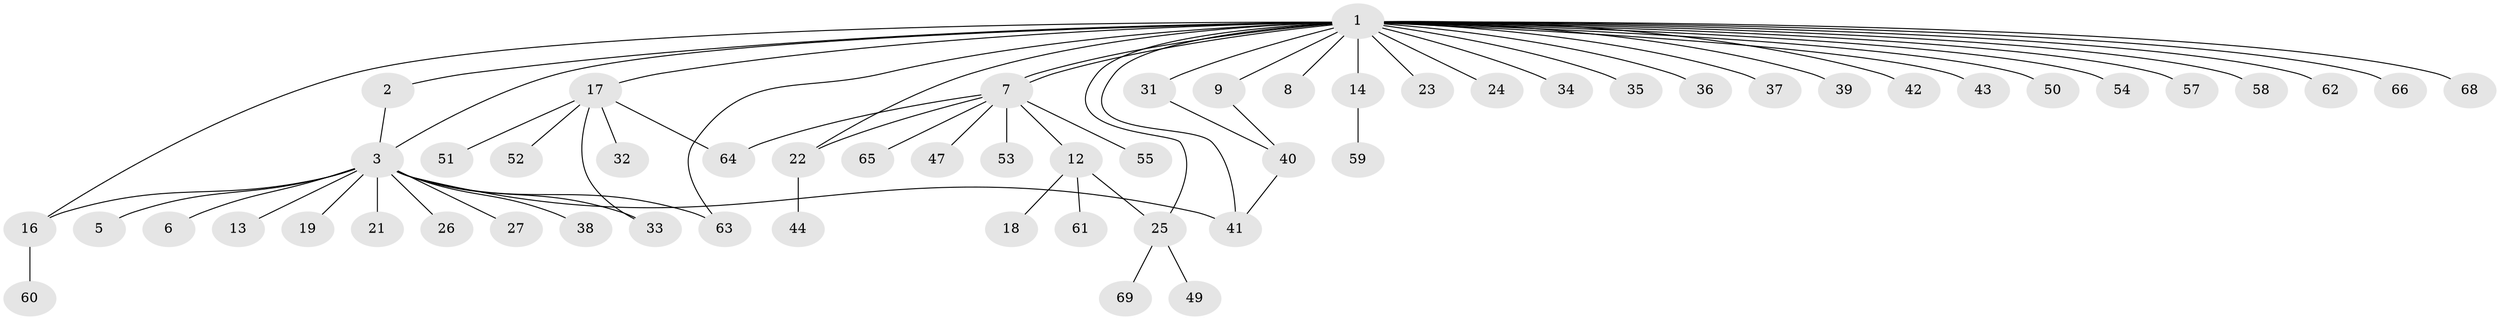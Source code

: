 // original degree distribution, {34: 0.014492753623188406, 3: 0.057971014492753624, 5: 0.043478260869565216, 13: 0.014492753623188406, 1: 0.6086956521739131, 6: 0.028985507246376812, 2: 0.18840579710144928, 4: 0.043478260869565216}
// Generated by graph-tools (version 1.1) at 2025/11/02/27/25 16:11:10]
// undirected, 56 vertices, 66 edges
graph export_dot {
graph [start="1"]
  node [color=gray90,style=filled];
  1 [super="+11"];
  2 [super="+20"];
  3 [super="+4"];
  5;
  6;
  7 [super="+10"];
  8;
  9;
  12 [super="+29"];
  13 [super="+15"];
  14 [super="+46"];
  16 [super="+28"];
  17 [super="+45"];
  18;
  19;
  21;
  22 [super="+30"];
  23;
  24;
  25 [super="+67"];
  26;
  27;
  31;
  32;
  33;
  34;
  35;
  36;
  37;
  38;
  39;
  40;
  41 [super="+56"];
  42;
  43;
  44;
  47 [super="+48"];
  49;
  50;
  51;
  52;
  53;
  54;
  55;
  57;
  58;
  59;
  60;
  61;
  62;
  63;
  64;
  65;
  66;
  68;
  69;
  1 -- 2;
  1 -- 3 [weight=2];
  1 -- 7 [weight=2];
  1 -- 7;
  1 -- 8;
  1 -- 9;
  1 -- 14;
  1 -- 16 [weight=2];
  1 -- 17;
  1 -- 22;
  1 -- 23;
  1 -- 31;
  1 -- 34;
  1 -- 35;
  1 -- 36;
  1 -- 37;
  1 -- 39;
  1 -- 41;
  1 -- 42;
  1 -- 43;
  1 -- 50;
  1 -- 54;
  1 -- 57;
  1 -- 58;
  1 -- 62;
  1 -- 63;
  1 -- 66;
  1 -- 68;
  1 -- 24;
  1 -- 25;
  2 -- 3;
  3 -- 21;
  3 -- 41;
  3 -- 63;
  3 -- 33;
  3 -- 5;
  3 -- 6;
  3 -- 38;
  3 -- 13;
  3 -- 16;
  3 -- 19;
  3 -- 26;
  3 -- 27;
  7 -- 12;
  7 -- 55;
  7 -- 65;
  7 -- 64;
  7 -- 53;
  7 -- 22;
  7 -- 47;
  9 -- 40;
  12 -- 18;
  12 -- 25;
  12 -- 61;
  14 -- 59;
  16 -- 60;
  17 -- 32;
  17 -- 33;
  17 -- 64;
  17 -- 51;
  17 -- 52;
  22 -- 44;
  25 -- 49;
  25 -- 69;
  31 -- 40;
  40 -- 41;
}
